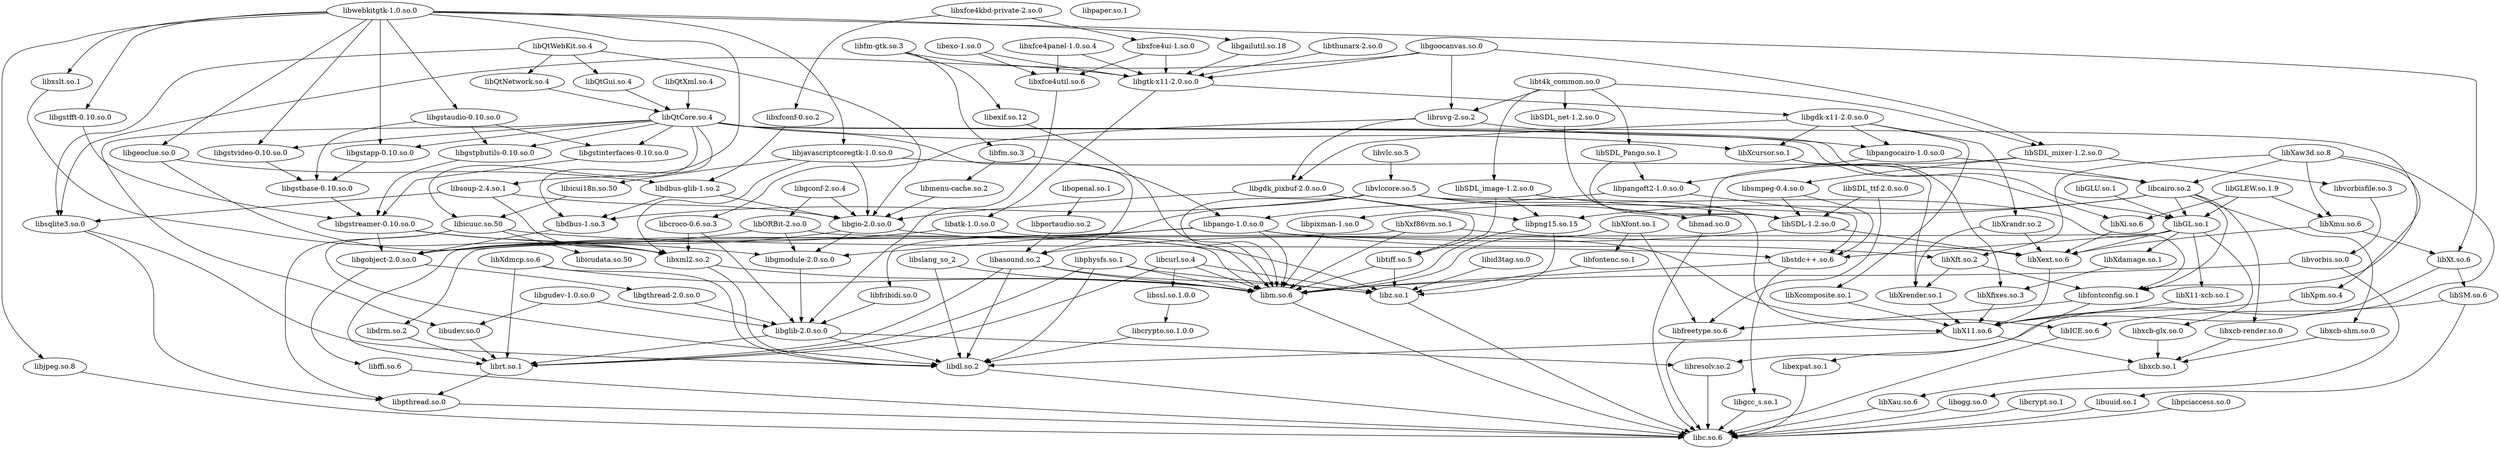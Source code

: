 digraph G {
	graph [layout=dot];
	libSDL_mixer_1_2_so_0	 [label="libSDL_mixer-1.2.so.0"];
	libvorbisfile_so_3	 [label="libvorbisfile.so.3"];
	libSDL_mixer_1_2_so_0 -> libvorbisfile_so_3;
	libsmpeg_0_4_so_0	 [label="libsmpeg-0.4.so.0"];
	libSDL_mixer_1_2_so_0 -> libsmpeg_0_4_so_0;
	libmad_so_0	 [label="libmad.so.0"];
	libSDL_mixer_1_2_so_0 -> libmad_so_0;
	libXi_so_6	 [label="libXi.so.6"];
	libXext_so_6	 [label="libXext.so.6"];
	libXi_so_6 -> libXext_so_6;
	libXmu_so_6	 [label="libXmu.so.6"];
	libXt_so_6	 [label="libXt.so.6"];
	libXmu_so_6 -> libXt_so_6;
	libXmu_so_6 -> libXext_so_6;
	libdl_so_2	 [label="libdl.so.2"];
	libc_so_6	 [label="libc.so.6"];
	libdl_so_2 -> libc_so_6;
	libm_so_6	 [label="libm.so.6"];
	libm_so_6 -> libc_so_6;
	librt_so_1	 [label="librt.so.1"];
	libpthread_so_0	 [label="libpthread.so.0"];
	librt_so_1 -> libpthread_so_0;
	libpthread_so_0 -> libc_so_6;
	libvorbis_so_0	 [label="libvorbis.so.0"];
	libvorbisfile_so_3 -> libvorbis_so_0;
	libSDL_1_2_so_0	 [label="libSDL-1.2.so.0"];
	libsmpeg_0_4_so_0 -> libSDL_1_2_so_0;
	libstdc___so_6	 [label="libstdc++.so.6"];
	libsmpeg_0_4_so_0 -> libstdc___so_6;
	libmad_so_0 -> libc_so_6;
	libSDL_1_2_so_0 -> libXext_so_6;
	libasound_so_2	 [label="libasound.so.2"];
	libSDL_1_2_so_0 -> libasound_so_2;
	libX11_so_6	 [label="libX11.so.6"];
	libXext_so_6 -> libX11_so_6;
	libz_so_1	 [label="libz.so.1"];
	libasound_so_2 -> libz_so_1;
	libasound_so_2 -> libm_so_6;
	libasound_so_2 -> libdl_so_2;
	libasound_so_2 -> librt_so_1;
	libICE_so_6	 [label="libICE.so.6"];
	libICE_so_6 -> libc_so_6;
	libxcb_so_1	 [label="libxcb.so.1"];
	libX11_so_6 -> libxcb_so_1;
	libX11_so_6 -> libdl_so_2;
	libSM_so_6	 [label="libSM.so.6"];
	libXt_so_6 -> libSM_so_6;
	libXt_so_6 -> libX11_so_6;
	libSM_so_6 -> libICE_so_6;
	libuuid_so_1	 [label="libuuid.so.1"];
	libSM_so_6 -> libuuid_so_1;
	libXau_so_6	 [label="libXau.so.6"];
	libxcb_so_1 -> libXau_so_6;
	libuuid_so_1 -> libc_so_6;
	libvorbis_so_0 -> libm_so_6;
	libogg_so_0	 [label="libogg.so.0"];
	libvorbis_so_0 -> libogg_so_0;
	libogg_so_0 -> libc_so_6;
	libstdc___so_6 -> libm_so_6;
	libgcc_s_so_1	 [label="libgcc_s.so.1"];
	libstdc___so_6 -> libgcc_s_so_1;
	libgcc_s_so_1 -> libc_so_6;
	libXau_so_6 -> libc_so_6;
	libz_so_1 -> libc_so_6;
	libQtWebKit_so_4	 [label="libQtWebKit.so.4"];
	libsqlite3_so_0	 [label="libsqlite3.so.0"];
	libQtWebKit_so_4 -> libsqlite3_so_0;
	libQtGui_so_4	 [label="libQtGui.so.4"];
	libQtWebKit_so_4 -> libQtGui_so_4;
	libQtNetwork_so_4	 [label="libQtNetwork.so.4"];
	libQtWebKit_so_4 -> libQtNetwork_so_4;
	libgio_2_0_so_0	 [label="libgio-2.0.so.0"];
	libQtWebKit_so_4 -> libgio_2_0_so_0;
	libQtXml_so_4	 [label="libQtXml.so.4"];
	libQtCore_so_4	 [label="libQtCore.so.4"];
	libQtXml_so_4 -> libQtCore_so_4;
	libsqlite3_so_0 -> libpthread_so_0;
	libsqlite3_so_0 -> libdl_so_2;
	libQtGui_so_4 -> libQtCore_so_4;
	libQtNetwork_so_4 -> libQtCore_so_4;
	libgobject_2_0_so_0	 [label="libgobject-2.0.so.0"];
	libgio_2_0_so_0 -> libgobject_2_0_so_0;
	libgmodule_2_0_so_0	 [label="libgmodule-2.0.so.0"];
	libgio_2_0_so_0 -> libgmodule_2_0_so_0;
	libgio_2_0_so_0 -> libz_so_1;
	libgstinterfaces_0_10_so_0	 [label="libgstinterfaces-0.10.so.0"];
	libQtCore_so_4 -> libgstinterfaces_0_10_so_0;
	libgstpbutils_0_10_so_0	 [label="libgstpbutils-0.10.so.0"];
	libQtCore_so_4 -> libgstpbutils_0_10_so_0;
	libgstvideo_0_10_so_0	 [label="libgstvideo-0.10.so.0"];
	libQtCore_so_4 -> libgstvideo_0_10_so_0;
	libgstapp_0_10_so_0	 [label="libgstapp-0.10.so.0"];
	libQtCore_so_4 -> libgstapp_0_10_so_0;
	libGL_so_1	 [label="libGL.so.1"];
	libQtCore_so_4 -> libGL_so_1;
	libQtCore_so_4 -> libasound_so_2;
	libicuuc_so_50	 [label="libicuuc.so.50"];
	libQtCore_so_4 -> libicuuc_so_50;
	libudev_so_0	 [label="libudev.so.0"];
	libQtCore_so_4 -> libudev_so_0;
	libfontconfig_so_1	 [label="libfontconfig.so.1"];
	libQtCore_so_4 -> libfontconfig_so_1;
	libdbus_1_so_3	 [label="libdbus-1.so.3"];
	libQtCore_so_4 -> libdbus_1_so_3;
	libQtCore_so_4 -> libXi_so_6;
	libXcursor_so_1	 [label="libXcursor.so.1"];
	libQtCore_so_4 -> libXcursor_so_1;
	libgstreamer_0_10_so_0	 [label="libgstreamer-0.10.so.0"];
	libgstinterfaces_0_10_so_0 -> libgstreamer_0_10_so_0;
	libgstpbutils_0_10_so_0 -> libgstreamer_0_10_so_0;
	libgstbase_0_10_so_0	 [label="libgstbase-0.10.so.0"];
	libgstvideo_0_10_so_0 -> libgstbase_0_10_so_0;
	libgstapp_0_10_so_0 -> libgstbase_0_10_so_0;
	libGL_so_1 -> libXext_so_6;
	libXdamage_so_1	 [label="libXdamage.so.1"];
	libGL_so_1 -> libXdamage_so_1;
	libX11_xcb_so_1	 [label="libX11-xcb.so.1"];
	libGL_so_1 -> libX11_xcb_so_1;
	libxcb_glx_so_0	 [label="libxcb-glx.so.0"];
	libGL_so_1 -> libxcb_glx_so_0;
	libdrm_so_2	 [label="libdrm.so.2"];
	libGL_so_1 -> libdrm_so_2;
	libGL_so_1 -> libstdc___so_6;
	libicudata_so_50	 [label="libicudata.so.50"];
	libicuuc_so_50 -> libicudata_so_50;
	libicuuc_so_50 -> libpthread_so_0;
	libicuuc_so_50 -> libdl_so_2;
	libicuuc_so_50 -> libstdc___so_6;
	libudev_so_0 -> librt_so_1;
	libfreetype_so_6	 [label="libfreetype.so.6"];
	libfontconfig_so_1 -> libfreetype_so_6;
	libexpat_so_1	 [label="libexpat.so.1"];
	libfontconfig_so_1 -> libexpat_so_1;
	libdbus_1_so_3 -> libgobject_2_0_so_0;
	libXrender_so_1	 [label="libXrender.so.1"];
	libXcursor_so_1 -> libXrender_so_1;
	libXfixes_so_3	 [label="libXfixes.so.3"];
	libXcursor_so_1 -> libXfixes_so_3;
	libgstreamer_0_10_so_0 -> libgobject_2_0_so_0;
	libgstreamer_0_10_so_0 -> libgmodule_2_0_so_0;
	libxml2_so_2	 [label="libxml2.so.2"];
	libgstreamer_0_10_so_0 -> libxml2_so_2;
	libresolv_so_2	 [label="libresolv.so.2"];
	libresolv_so_2 -> libc_so_6;
	libgthread_2_0_so_0	 [label="libgthread-2.0.so.0"];
	libgobject_2_0_so_0 -> libgthread_2_0_so_0;
	libffi_so_6	 [label="libffi.so.6"];
	libgobject_2_0_so_0 -> libffi_so_6;
	libglib_2_0_so_0	 [label="libglib-2.0.so.0"];
	libgmodule_2_0_so_0 -> libglib_2_0_so_0;
	libxml2_so_2 -> libdl_so_2;
	libxml2_so_2 -> libm_so_6;
	libgthread_2_0_so_0 -> libglib_2_0_so_0;
	libffi_so_6 -> libc_so_6;
	libglib_2_0_so_0 -> librt_so_1;
	libglib_2_0_so_0 -> libdl_so_2;
	libglib_2_0_so_0 -> libresolv_so_2;
	libgstbase_0_10_so_0 -> libgstreamer_0_10_so_0;
	libXdamage_so_1 -> libXfixes_so_3;
	libX11_xcb_so_1 -> libX11_so_6;
	libxcb_glx_so_0 -> libxcb_so_1;
	libdrm_so_2 -> librt_so_1;
	libXrender_so_1 -> libX11_so_6;
	libfreetype_so_6 -> libc_so_6;
	libexpat_so_1 -> libc_so_6;
	libXfixes_so_3 -> libX11_so_6;
	libdbus_glib_1_so_2	 [label="libdbus-glib-1.so.2"];
	libdbus_glib_1_so_2 -> libdbus_1_so_3;
	libdbus_glib_1_so_2 -> libgio_2_0_so_0;
	libgtk_x11_2_0_so_0	 [label="libgtk-x11-2.0.so.0"];
	libgdk_x11_2_0_so_0	 [label="libgdk-x11-2.0.so.0"];
	libgtk_x11_2_0_so_0 -> libgdk_x11_2_0_so_0;
	libatk_1_0_so_0	 [label="libatk-1.0.so.0"];
	libgtk_x11_2_0_so_0 -> libatk_1_0_so_0;
	libgconf_2_so_4	 [label="libgconf-2.so.4"];
	libgconf_2_so_4 -> libgio_2_0_so_0;
	libORBit_2_so_0	 [label="libORBit-2.so.0"];
	libgconf_2_so_4 -> libORBit_2_so_0;
	libpangocairo_1_0_so_0	 [label="libpangocairo-1.0.so.0"];
	libgdk_x11_2_0_so_0 -> libpangocairo_1_0_so_0;
	libXrandr_so_2	 [label="libXrandr.so.2"];
	libgdk_x11_2_0_so_0 -> libXrandr_so_2;
	libgdk_x11_2_0_so_0 -> libXcursor_so_1;
	libXcomposite_so_1	 [label="libXcomposite.so.1"];
	libgdk_x11_2_0_so_0 -> libXcomposite_so_1;
	libgdk_pixbuf_2_0_so_0	 [label="libgdk_pixbuf-2.0.so.0"];
	libgdk_x11_2_0_so_0 -> libgdk_pixbuf_2_0_so_0;
	libatk_1_0_so_0 -> libm_so_6;
	libatk_1_0_so_0 -> libgobject_2_0_so_0;
	libcairo_so_2	 [label="libcairo.so.2"];
	libpangocairo_1_0_so_0 -> libcairo_so_2;
	libpangoft2_1_0_so_0	 [label="libpangoft2-1.0.so.0"];
	libpangocairo_1_0_so_0 -> libpangoft2_1_0_so_0;
	libXrandr_so_2 -> libXext_so_6;
	libXrandr_so_2 -> libXrender_so_1;
	libXcomposite_so_1 -> libX11_so_6;
	libtiff_so_5	 [label="libtiff.so.5"];
	libgdk_pixbuf_2_0_so_0 -> libtiff_so_5;
	libgdk_pixbuf_2_0_so_0 -> libgio_2_0_so_0;
	libpng15_so_15	 [label="libpng15.so.15"];
	libgdk_pixbuf_2_0_so_0 -> libpng15_so_15;
	libpangoft2_1_0_so_0 -> libstdc___so_6;
	libpango_1_0_so_0	 [label="libpango-1.0.so.0"];
	libpangoft2_1_0_so_0 -> libpango_1_0_so_0;
	libpango_1_0_so_0 -> libm_so_6;
	libpango_1_0_so_0 -> libICE_so_6;
	libXft_so_2	 [label="libXft.so.2"];
	libpango_1_0_so_0 -> libXft_so_2;
	libpango_1_0_so_0 -> libgmodule_2_0_so_0;
	libpango_1_0_so_0 -> libgobject_2_0_so_0;
	libpixman_1_so_0	 [label="libpixman-1.so.0"];
	libcairo_so_2 -> libpixman_1_so_0;
	libcairo_so_2 -> libfontconfig_so_1;
	libcairo_so_2 -> libpng15_so_15;
	libxcb_shm_so_0	 [label="libxcb-shm.so.0"];
	libcairo_so_2 -> libxcb_shm_so_0;
	libxcb_render_so_0	 [label="libxcb-render.so.0"];
	libcairo_so_2 -> libxcb_render_so_0;
	libcairo_so_2 -> libGL_so_1;
	libtiff_so_5 -> libz_so_1;
	libtiff_so_5 -> libm_so_6;
	libpng15_so_15 -> libz_so_1;
	libpng15_so_15 -> libm_so_6;
	libXft_so_2 -> libfontconfig_so_1;
	libXft_so_2 -> libXrender_so_1;
	libpixman_1_so_0 -> libm_so_6;
	libxcb_shm_so_0 -> libxcb_so_1;
	libxcb_render_so_0 -> libxcb_so_1;
	libORBit_2_so_0 -> libgmodule_2_0_so_0;
	libORBit_2_so_0 -> libgobject_2_0_so_0;
	libORBit_2_so_0 -> libm_so_6;
	libgoocanvas_so_0	 [label="libgoocanvas.so.0"];
	libgoocanvas_so_0 -> libSDL_mixer_1_2_so_0;
	libgoocanvas_so_0 -> libsqlite3_so_0;
	libgoocanvas_so_0 -> libgtk_x11_2_0_so_0;
	librsvg_2_so_2	 [label="librsvg-2.so.2"];
	libgoocanvas_so_0 -> librsvg_2_so_2;
	librsvg_2_so_2 -> libgdk_pixbuf_2_0_so_0;
	librsvg_2_so_2 -> libpangocairo_1_0_so_0;
	libcroco_0_6_so_3	 [label="libcroco-0.6.so.3"];
	librsvg_2_so_2 -> libcroco_0_6_so_3;
	libcroco_0_6_so_3 -> libglib_2_0_so_0;
	libcroco_0_6_so_3 -> libxml2_so_2;
	libGLU_so_1	 [label="libGLU.so.1"];
	libGLU_so_1 -> libGL_so_1;
	libSDL_ttf_2_0_so_0	 [label="libSDL_ttf-2.0.so.0"];
	libSDL_ttf_2_0_so_0 -> libfreetype_so_6;
	libSDL_ttf_2_0_so_0 -> libSDL_1_2_so_0;
	libSDL_image_1_2_so_0	 [label="libSDL_image-1.2.so.0"];
	libSDL_image_1_2_so_0 -> libtiff_so_5;
	libSDL_image_1_2_so_0 -> libpng15_so_15;
	libSDL_image_1_2_so_0 -> libSDL_1_2_so_0;
	libcrypt_so_1	 [label="libcrypt.so.1"];
	libcrypt_so_1 -> libc_so_6;
	libid3tag_so_0	 [label="libid3tag.so.0"];
	libid3tag_so_0 -> libz_so_1;
	libslang_so_2 -> libdl_so_2;
	libslang_so_2 -> libm_so_6;
	libwebkitgtk_1_0_so_0	 [label="libwebkitgtk-1.0.so.0"];
	libsoup_2_4_so_1	 [label="libsoup-2.4.so.1"];
	libwebkitgtk_1_0_so_0 -> libsoup_2_4_so_1;
	libjavascriptcoregtk_1_0_so_0	 [label="libjavascriptcoregtk-1.0.so.0"];
	libwebkitgtk_1_0_so_0 -> libjavascriptcoregtk_1_0_so_0;
	libgailutil_so_18	 [label="libgailutil.so.18"];
	libwebkitgtk_1_0_so_0 -> libgailutil_so_18;
	libgeoclue_so_0	 [label="libgeoclue.so.0"];
	libwebkitgtk_1_0_so_0 -> libgeoclue_so_0;
	libwebkitgtk_1_0_so_0 -> libgstapp_0_10_so_0;
	libgstaudio_0_10_so_0	 [label="libgstaudio-0.10.so.0"];
	libwebkitgtk_1_0_so_0 -> libgstaudio_0_10_so_0;
	libgstfft_0_10_so_0	 [label="libgstfft-0.10.so.0"];
	libwebkitgtk_1_0_so_0 -> libgstfft_0_10_so_0;
	libwebkitgtk_1_0_so_0 -> libgstvideo_0_10_so_0;
	libjpeg_so_8	 [label="libjpeg.so.8"];
	libwebkitgtk_1_0_so_0 -> libjpeg_so_8;
	libxslt_so_1	 [label="libxslt.so.1"];
	libwebkitgtk_1_0_so_0 -> libxslt_so_1;
	libwebkitgtk_1_0_so_0 -> libXt_so_6;
	libsoup_2_4_so_1 -> libgio_2_0_so_0;
	libsoup_2_4_so_1 -> libxml2_so_2;
	libsoup_2_4_so_1 -> libsqlite3_so_0;
	libjavascriptcoregtk_1_0_so_0 -> libxml2_so_2;
	libjavascriptcoregtk_1_0_so_0 -> libcairo_so_2;
	libicui18n_so_50	 [label="libicui18n.so.50"];
	libjavascriptcoregtk_1_0_so_0 -> libicui18n_so_50;
	libjavascriptcoregtk_1_0_so_0 -> libgio_2_0_so_0;
	libgailutil_so_18 -> libgtk_x11_2_0_so_0;
	libgeoclue_so_0 -> libdbus_glib_1_so_2;
	libgeoclue_so_0 -> libxml2_so_2;
	libgstaudio_0_10_so_0 -> libgstpbutils_0_10_so_0;
	libgstaudio_0_10_so_0 -> libgstinterfaces_0_10_so_0;
	libgstaudio_0_10_so_0 -> libgstbase_0_10_so_0;
	libgstfft_0_10_so_0 -> libgstreamer_0_10_so_0;
	libjpeg_so_8 -> libc_so_6;
	libxslt_so_1 -> libxml2_so_2;
	libicui18n_so_50 -> libicuuc_so_50;
	libfm_gtk_so_3	 [label="libfm-gtk.so.3"];
	libfm_gtk_so_3 -> libgtk_x11_2_0_so_0;
	libexif_so_12	 [label="libexif.so.12"];
	libfm_gtk_so_3 -> libexif_so_12;
	libfm_so_3	 [label="libfm.so.3"];
	libfm_gtk_so_3 -> libfm_so_3;
	libexif_so_12 -> libm_so_6;
	libmenu_cache_so_2	 [label="libmenu-cache.so.2"];
	libfm_so_3 -> libmenu_cache_so_2;
	libfm_so_3 -> libpango_1_0_so_0;
	libmenu_cache_so_2 -> libgio_2_0_so_0;
	libcurl_so_4	 [label="libcurl.so.4"];
	libcurl_so_4 -> librt_so_1;
	libcurl_so_4 -> libm_so_6;
	libssl_so_1_0_0	 [label="libssl.so.1.0.0"];
	libcurl_so_4 -> libssl_so_1_0_0;
	libcurl_so_4 -> libz_so_1;
	libopenal_so_1	 [label="libopenal.so.1"];
	libportaudio_so_2	 [label="libportaudio.so.2"];
	libopenal_so_1 -> libportaudio_so_2;
	libphysfs_so_1	 [label="libphysfs.so.1"];
	libphysfs_so_1 -> librt_so_1;
	libphysfs_so_1 -> libdl_so_2;
	libphysfs_so_1 -> libm_so_6;
	libphysfs_so_1 -> libz_so_1;
	libGLEW_so_1_9	 [label="libGLEW.so.1.9"];
	libGLEW_so_1_9 -> libXmu_so_6;
	libGLEW_so_1_9 -> libXi_so_6;
	libGLEW_so_1_9 -> libGL_so_1;
	libcrypto_so_1_0_0	 [label="libcrypto.so.1.0.0"];
	libssl_so_1_0_0 -> libcrypto_so_1_0_0;
	libportaudio_so_2 -> libasound_so_2;
	libcrypto_so_1_0_0 -> libdl_so_2;
	libXxf86vm_so_1	 [label="libXxf86vm.so.1"];
	libXxf86vm_so_1 -> librt_so_1;
	libXxf86vm_so_1 -> libm_so_6;
	libXxf86vm_so_1 -> libXext_so_6;
	libthunarx_2_so_0	 [label="libthunarx-2.so.0"];
	libthunarx_2_so_0 -> libgtk_x11_2_0_so_0;
	libexo_1_so_0	 [label="libexo-1.so.0"];
	libexo_1_so_0 -> libgtk_x11_2_0_so_0;
	libxfce4util_so_6	 [label="libxfce4util.so.6"];
	libexo_1_so_0 -> libxfce4util_so_6;
	libgudev_1_0_so_0	 [label="libgudev-1.0.so.0"];
	libgudev_1_0_so_0 -> libudev_so_0;
	libgudev_1_0_so_0 -> libglib_2_0_so_0;
	libxfce4ui_1_so_0	 [label="libxfce4ui-1.so.0"];
	libxfce4ui_1_so_0 -> libgtk_x11_2_0_so_0;
	libxfce4ui_1_so_0 -> libxfce4util_so_6;
	libxfce4util_so_6 -> libglib_2_0_so_0;
	libt4k_common_so_0	 [label="libt4k_common.so.0"];
	libt4k_common_so_0 -> libSDL_image_1_2_so_0;
	libt4k_common_so_0 -> libSDL_mixer_1_2_so_0;
	libSDL_Pango_so_1	 [label="libSDL_Pango.so.1"];
	libt4k_common_so_0 -> libSDL_Pango_so_1;
	libSDL_net_1_2_so_0	 [label="libSDL_net-1.2.so.0"];
	libt4k_common_so_0 -> libSDL_net_1_2_so_0;
	libt4k_common_so_0 -> librsvg_2_so_2;
	libSDL_net_1_2_so_0 -> libSDL_1_2_so_0;
	libSDL_Pango_so_1 -> libpangoft2_1_0_so_0;
	libSDL_Pango_so_1 -> libSDL_1_2_so_0;
	libpaper_so_1	 [label="libpaper.so.1"];
	libfribidi_so_0	 [label="libfribidi.so.0"];
	libfribidi_so_0 -> libglib_2_0_so_0;
	libvlc_so_5	 [label="libvlc.so.5"];
	libvlccore_so_5	 [label="libvlccore.so.5"];
	libvlc_so_5 -> libvlccore_so_5;
	libvlccore_so_5 -> libdbus_1_so_3;
	libvlccore_so_5 -> libm_so_6;
	libvlccore_so_5 -> libmad_so_0;
	libvlccore_so_5 -> libfribidi_so_0;
	libvlccore_so_5 -> libX11_so_6;
	libvlccore_so_5 -> libfontconfig_so_1;
	libxfce4panel_1_0_so_4	 [label="libxfce4panel-1.0.so.4"];
	libxfce4panel_1_0_so_4 -> libgtk_x11_2_0_so_0;
	libxfce4panel_1_0_so_4 -> libxfce4util_so_6;
	libxfconf_0_so_2	 [label="libxfconf-0.so.2"];
	libxfconf_0_so_2 -> libdbus_glib_1_so_2;
	libxfce4kbd_private_2_so_0	 [label="libxfce4kbd-private-2.so.0"];
	libxfce4kbd_private_2_so_0 -> libxfce4ui_1_so_0;
	libxfce4kbd_private_2_so_0 -> libxfconf_0_so_2;
	libpciaccess_so_0	 [label="libpciaccess.so.0"];
	libpciaccess_so_0 -> libc_so_6;
	libXfont_so_1	 [label="libXfont.so.1"];
	libXfont_so_1 -> libfreetype_so_6;
	libXfont_so_1 -> libm_so_6;
	libfontenc_so_1	 [label="libfontenc.so.1"];
	libXfont_so_1 -> libfontenc_so_1;
	libXdmcp_so_6	 [label="libXdmcp.so.6"];
	libXdmcp_so_6 -> librt_so_1;
	libXdmcp_so_6 -> libdl_so_2;
	libXdmcp_so_6 -> libm_so_6;
	libfontenc_so_1 -> libz_so_1;
	libXaw3d_so_8	 [label="libXaw3d.so.8"];
	libXpm_so_4	 [label="libXpm.so.4"];
	libXaw3d_so_8 -> libXpm_so_4;
	libXaw3d_so_8 -> libcairo_so_2;
	libXaw3d_so_8 -> libresolv_so_2;
	libXaw3d_so_8 -> libXmu_so_6;
	libXaw3d_so_8 -> libXft_so_2;
	libXpm_so_4 -> libX11_so_6;
}
